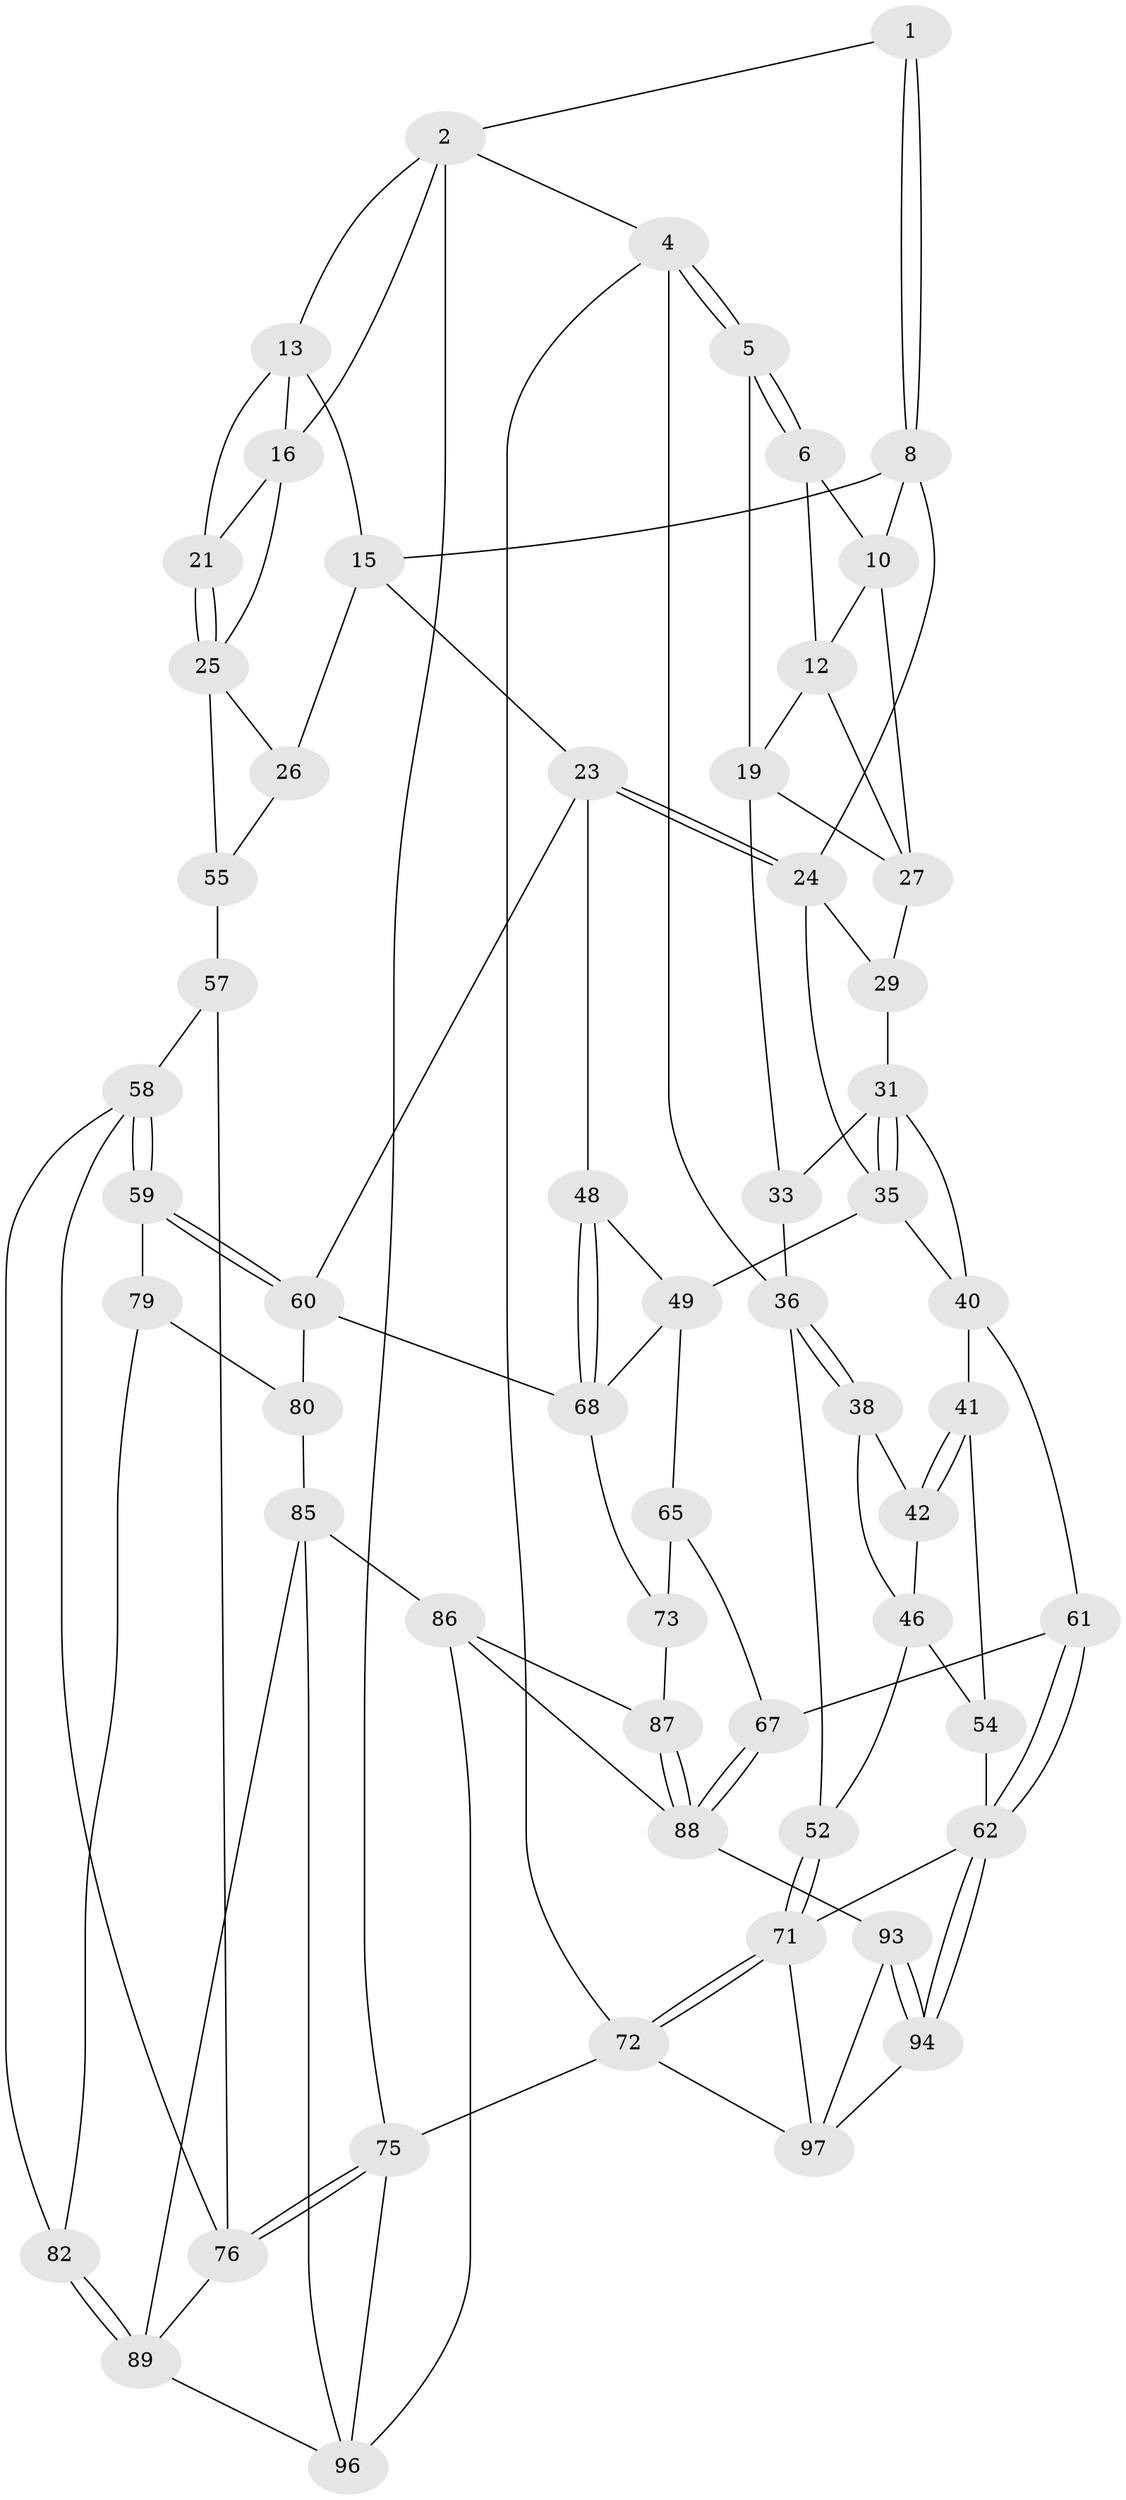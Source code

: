 // original degree distribution, {3: 0.029411764705882353, 4: 0.23529411764705882, 6: 0.23529411764705882, 5: 0.5}
// Generated by graph-tools (version 1.1) at 2025/38/02/21/25 10:38:58]
// undirected, 59 vertices, 125 edges
graph export_dot {
graph [start="1"]
  node [color=gray90,style=filled];
  1 [pos="+0.6882441277953335+0"];
  2 [pos="+1+0",super="+3"];
  4 [pos="+0+0"];
  5 [pos="+0+0"];
  6 [pos="+0.2972184546786872+0",super="+7"];
  8 [pos="+0.7438157348725045+0.10550417873000605",super="+9"];
  10 [pos="+0.5904677192869807+0.12740196627711425",super="+11"];
  12 [pos="+0.4029924489590568+0.09304044889886798",super="+18"];
  13 [pos="+0.8749690938162544+0.056277556216758784",super="+14"];
  15 [pos="+0.7533493980285161+0.10862186979656502",super="+22"];
  16 [pos="+1+0.2759615996038463",super="+17"];
  19 [pos="+0.2889392427165012+0.1809040571737446",super="+20"];
  21 [pos="+0.8740515577171473+0.3084712688614325"];
  23 [pos="+0.6832172849064503+0.3779959828311028",super="+47"];
  24 [pos="+0.6050669673017288+0.30230730850189114",super="+28"];
  25 [pos="+0.8783673054405072+0.33146547365788537",super="+50"];
  26 [pos="+0.8703443163349459+0.3367722139834438"];
  27 [pos="+0.4259399547042062+0.2102917395801512",super="+30"];
  29 [pos="+0.42494696756917083+0.23476050026714865"];
  31 [pos="+0.3918343610202363+0.2587514538851117",super="+32"];
  33 [pos="+0.25883842703409343+0.2888780599678893",super="+34"];
  35 [pos="+0.43868255662367706+0.3747382766967802",super="+43"];
  36 [pos="+0+0.32385457630181386",super="+37"];
  38 [pos="+0.07611707856159035+0.38838568096619175",super="+39"];
  40 [pos="+0.31884723912493923+0.41517813000702786",super="+44"];
  41 [pos="+0.22952330949673674+0.46554482339031117",super="+53"];
  42 [pos="+0.17520727171761832+0.4182137919569231",super="+45"];
  46 [pos="+0.10362408840895204+0.435054997724601",super="+51"];
  48 [pos="+0.5689089179472373+0.471870004457709"];
  49 [pos="+0.383880508213029+0.444338524451267",super="+64"];
  52 [pos="+0+0.6376357104947546"];
  54 [pos="+0.15459902856861843+0.6291600356267616"];
  55 [pos="+1+0.5678956836759427",super="+56"];
  57 [pos="+0.8672509700004022+0.5882063714567024",super="+78"];
  58 [pos="+0.8517292551646358+0.5948022667076289",super="+81"];
  59 [pos="+0.7956919799317267+0.5769949448673826"];
  60 [pos="+0.6835809805316916+0.4307731660513536",super="+69"];
  61 [pos="+0.27731944324970476+0.6642470932969995"];
  62 [pos="+0.24188846404307926+0.6807749081478196",super="+63"];
  65 [pos="+0.42071019293040113+0.5562260669222926",super="+66"];
  67 [pos="+0.331558152753325+0.6652454650048001"];
  68 [pos="+0.5282977514726416+0.5559321930852704",super="+70"];
  71 [pos="+0+1",super="+91"];
  72 [pos="+0+1",super="+101"];
  73 [pos="+0.49075108401471423+0.6188277732750673",super="+74"];
  75 [pos="+1+1",super="+100"];
  76 [pos="+1+1",super="+77"];
  79 [pos="+0.7409078877202647+0.6202956491569962",super="+83"];
  80 [pos="+0.6731752872405579+0.6277877985437872",super="+84"];
  82 [pos="+0.8036269816458858+0.7496193659399233"];
  85 [pos="+0.6251413402166318+0.706350971141272",super="+90"];
  86 [pos="+0.5999590149397876+0.7106365476708422",super="+95"];
  87 [pos="+0.5297846768585177+0.6568911482230942"];
  88 [pos="+0.4412257293467593+0.7272968584563181",super="+92"];
  89 [pos="+0.7859776616352527+0.792878468141725",super="+98"];
  93 [pos="+0.47031512427740796+1"];
  94 [pos="+0.2626633750606615+0.7211618291362993"];
  96 [pos="+0.6834190529366547+0.8721860489502888",super="+99"];
  97 [pos="+0.2318375877131903+0.9311077217870803",super="+102"];
  1 -- 2;
  1 -- 8;
  1 -- 8;
  2 -- 13;
  2 -- 16;
  2 -- 75;
  2 -- 4;
  4 -- 5;
  4 -- 5;
  4 -- 72;
  4 -- 36;
  5 -- 6;
  5 -- 6;
  5 -- 19;
  6 -- 12;
  6 -- 10;
  8 -- 15;
  8 -- 24;
  8 -- 10;
  10 -- 27;
  10 -- 12;
  12 -- 19;
  12 -- 27;
  13 -- 16;
  13 -- 21;
  13 -- 15;
  15 -- 26;
  15 -- 23;
  16 -- 25;
  16 -- 21;
  19 -- 27;
  19 -- 33;
  21 -- 25;
  21 -- 25;
  23 -- 24;
  23 -- 24;
  23 -- 48;
  23 -- 60;
  24 -- 35;
  24 -- 29;
  25 -- 26;
  25 -- 55;
  26 -- 55;
  27 -- 29;
  29 -- 31;
  31 -- 35;
  31 -- 35;
  31 -- 40;
  31 -- 33;
  33 -- 36;
  35 -- 40;
  35 -- 49;
  36 -- 38;
  36 -- 38;
  36 -- 52;
  38 -- 46;
  38 -- 42;
  40 -- 41;
  40 -- 61;
  41 -- 42 [weight=2];
  41 -- 42;
  41 -- 54;
  42 -- 46;
  46 -- 54;
  46 -- 52;
  48 -- 49;
  48 -- 68;
  48 -- 68;
  49 -- 65;
  49 -- 68;
  52 -- 71;
  52 -- 71;
  54 -- 62;
  55 -- 57 [weight=2];
  57 -- 58;
  57 -- 76;
  58 -- 59;
  58 -- 59;
  58 -- 76;
  58 -- 82;
  59 -- 60;
  59 -- 60;
  59 -- 79;
  60 -- 80;
  60 -- 68;
  61 -- 62;
  61 -- 62;
  61 -- 67;
  62 -- 94;
  62 -- 94;
  62 -- 71;
  65 -- 73 [weight=2];
  65 -- 67;
  67 -- 88;
  67 -- 88;
  68 -- 73;
  71 -- 72;
  71 -- 72;
  71 -- 97;
  72 -- 75 [weight=2];
  72 -- 97;
  73 -- 87;
  75 -- 76;
  75 -- 76;
  75 -- 96;
  76 -- 89;
  79 -- 80 [weight=2];
  79 -- 82;
  80 -- 85;
  82 -- 89;
  82 -- 89;
  85 -- 86;
  85 -- 96;
  85 -- 89;
  86 -- 87;
  86 -- 88;
  86 -- 96;
  87 -- 88;
  87 -- 88;
  88 -- 93;
  89 -- 96;
  93 -- 94;
  93 -- 94;
  93 -- 97;
  94 -- 97;
}
